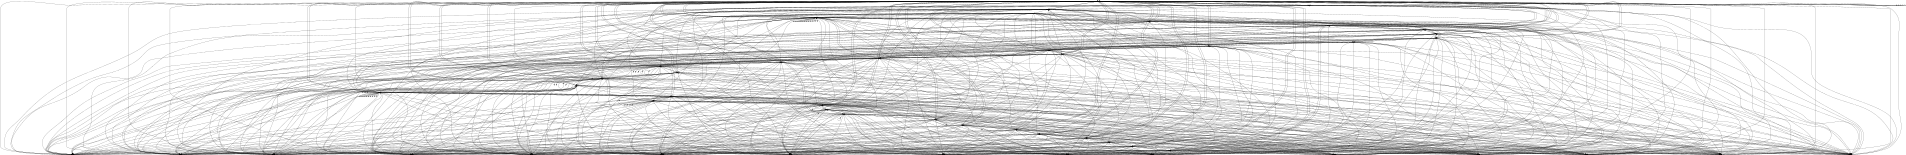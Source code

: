 digraph Infovis {
 size="12.708333333333334,13.73611111111111";
 node [label="", fixedsize=true]
 "n0"[width="0.021636635065078735",height="0.021636635065078735"];
 "n1"[width="0.013891034656100802",height="0.013891034656100802"];
 "n2"[width="0.013891034656100802",height="0.013891034656100802"];
 "n3"[width="0.013888888888888888",height="0.013888888888888888"];
 "n4"[width="0.013889961772494845",height="0.013889961772494845"];
 "n5"[width="0.013888888888888888",height="0.013888888888888888"];
 "n6"[width="0.013888888888888888",height="0.013888888888888888"];
 "n7"[width="0.018946011861165363",height="0.018946011861165363"];
 "n8"[width="0.013888888888888888",height="0.013888888888888888"];
 "n9"[width="0.013889961772494845",height="0.013889961772494845"];
 "n10"[width="0.013888888888888888",height="0.013888888888888888"];
 "n11"[width="0.02180513408448961",height="0.02180513408448961"];
 "n12"[width="0.013888888888888888",height="0.013888888888888888"];
 "n13"[width="0.013888888888888888",height="0.013888888888888888"];
 "n14"[width="0.013888888888888888",height="0.013888888888888888"];
 "n15"[width="0.013889961772494845",height="0.013889961772494845"];
 "n16"[width="0.013888888888888888",height="0.013888888888888888"];
 "n17"[width="0.013888888888888888",height="0.013888888888888888"];
 "n18"[width="0.013889961772494845",height="0.013889961772494845"];
 "n19"[width="0.013889961772494845",height="0.013889961772494845"];
 "n20"[width="0.013889961772494845",height="0.013889961772494845"];
 "n21"[width="0.02053226696120368",height="0.02053226696120368"];
 "n22"[width="0.02109571960237291",height="0.02109571960237291"];
 "n23"[width="0.024448532197210524",height="0.024448532197210524"];
 "n24"[width="0.03030200137032403",height="0.03030200137032403"];
 "n25"[width="0.028087900744544134",height="0.028087900744544134"];
 "n26"[width="0.020779112974802654",height="0.020779112974802654"];
 "n27"[width="0.019482634133762784",height="0.019482634133762784"];
 "n28"[width="0.01917032069630093",height="0.01917032069630093"];
 "n29"[width="0.01870882511138916",height="0.01870882511138916"];
 "n30"[width="0.01946224272251129",height="0.01946224272251129"];
 "n31"[width="0.019002894560496014",height="0.019002894560496014"];
 "n32"[width="0.028931472036573622",height="0.028931472036573622"];
 "n33"[width="0.03139134579234653",height="0.03139134579234653"];
 "n34"[width="0.03307419021924337",height="0.03307419021924337"];
 "n35"[width="0.029134313265482586",height="0.029134313265482586"];
 "n36"[width="0.024576248394118413",height="0.024576248394118413"];
 "n37"[width="0.021306075983577304",height="0.021306075983577304"];
 "n38"[width="0.03197626272837321",height="0.03197626272837321"];
 "n39"[width="0.019685477018356323",height="0.019685477018356323"];
 "n40"[width="0.020385232236650255",height="0.020385232236650255"];
 "n41"[width="0.02018668254216512",height="0.02018668254216512"];
 "n42"[width="0.019105926156044006",height="0.019105926156044006"];
 "n43"[width="0.023654331763585407",height="0.023654331763585407"];
 "n44"[width="0.01877107388443417",height="0.01877107388443417"];
 "n45"[width="0.024121193422211543",height="0.024121193422211543"];
 "n46"[width="0.019508391618728638",height="0.019508391618728638"];
 "n47"[width="0.02267016801569197",height="0.02267016801569197"];
 "n48"[width="0.018637991613811918",height="0.018637991613811918"];
 "n49"[width="0.01879790425300598",height="0.01879790425300598"];
 "n50"[width="0.04222037394841512",height="0.04222037394841512"];
 "n51"[width="0.013888888888888888",height="0.013888888888888888"];
 "n52"[width="0.013888888888888888",height="0.013888888888888888"];
 "n53"[width="0.018612234128846064",height="0.018612234128846064"];
 "n54"[width="0.05123991105291578",height="0.05123991105291578"];
 "n55"[width="0.11248670683966742",height="0.11248670683966742"];
 "n56"[width="0.3173206117418077",height="0.3173206117418077"];
 "n57"[width="0.07384671105278863",height="0.07384671105278863"];
 "n58"[width="0.05486854910850525",height="0.05486854910850525"];
 "n59"[width="0.06295651197433472",height="0.06295651197433472"];
 "n60"[width="0.08741251627604167",height="0.08741251627604167"];
 "n61"[width="0.056248737706078425",height="0.056248737706078425"];
 "n62"[width="0.06780005825890435",height="0.06780005825890435"];
 "n63"[width="0.013889961772494845",height="0.013889961772494845"];
 "n64"[width="0.016722251971562702",height="0.016722251971562702"];
 "n65"[width="0.020341229107644822",height="0.020341229107644822"];
 "n66"[width="0.01949873235490587",height="0.01949873235490587"];
 "n67"[width="0.021007713344362047",height="0.021007713344362047"];
 "n68"[width="0.02037235266632504",height="0.02037235266632504"];
 "n69"[width="0.020688960949579876",height="0.020688960949579876"];
 "n70"[width="0.02227092120382521",height="0.02227092120382521"];
 "n71"[width="0.032674945063061185",height="0.032674945063061185"];
 "n72"[width="0.022258041633499995",height="0.022258041633499995"];
 "n73"[width="0.06339975860383776",height="0.06339975860383776"];
 "n74"[width="0.04991231030888028",height="0.04991231030888028"];
 "n75"[width="0.04497216807471381",height="0.04497216807471381"];
 "n76"[width="0.6944444444444444",height="0.6944444444444444"];
 "n77"[width="0.026645461718241375",height="0.026645461718241375"];
 "n78"[width="0.013889961772494845",height="0.013889961772494845"];
 "n79"[width="0.013889961772494845",height="0.013889961772494845"];
 "n80"[width="0.04041625062624613",height="0.04041625062624613"];
 "n81"[width="0.047749724653032094",height="0.047749724653032094"];
 "n82"[width="0.05361500051286486",height="0.05361500051286486"];
 "n83"[width="0.1069154938062032",height="0.1069154938062032"];
 "n84"[width="0.2653069231245253",height="0.2653069231245253"];
 "n85"[width="0.5379043685065376",height="0.5379043685065376"];
 "n86"[width="0.013888888888888888",height="0.013888888888888888"];
 "n87"[width="0.013889961772494845",height="0.013889961772494845"];
 "n88"[width="0.013889961772494845",height="0.013889961772494845"];
 "n89"[width="0.013889961772494845",height="0.013889961772494845"];
 "n90"[width="0.013889961772494845",height="0.013889961772494845"];
 "n91"[width="0.013889961772494845",height="0.013889961772494845"];
 "n92"[width="0.013889961772494845",height="0.013889961772494845"];
 "n93"[width="0.013889961772494845",height="0.013889961772494845"];
 "n94"[width="0.013889961772494845",height="0.013889961772494845"];
 "n95"[width="0.013889961772494845",height="0.013889961772494845"];
 "n96"[width="0.013889961772494845",height="0.013889961772494845"];
 "n97"[width="0.013889961772494845",height="0.013889961772494845"];
 "n98"[width="0.013889961772494845",height="0.013889961772494845"];
 "n0"->"n1";
 "n0"->"n2";
 "n0"->"n3";
 "n0"->"n4";
 "n0"->"n5";
 "n0"->"n6";
 "n0"->"n7";
 "n0"->"n8";
 "n0"->"n9";
 "n0"->"n10";
 "n0"->"n11";
 "n0"->"n12";
 "n0"->"n13";
 "n0"->"n14";
 "n0"->"n15";
 "n0"->"n16";
 "n0"->"n0";
 "n0"->"n17";
 "n0"->"n18";
 "n0"->"n19";
 "n0"->"n20";
 "n0"->"n21";
 "n0"->"n22";
 "n0"->"n23";
 "n0"->"n24";
 "n0"->"n25";
 "n0"->"n26";
 "n0"->"n27";
 "n0"->"n28";
 "n0"->"n29";
 "n0"->"n30";
 "n0"->"n31";
 "n0"->"n32";
 "n0"->"n33";
 "n0"->"n34";
 "n0"->"n35";
 "n0"->"n36";
 "n0"->"n37";
 "n0"->"n38";
 "n0"->"n39";
 "n0"->"n40";
 "n0"->"n41";
 "n0"->"n42";
 "n0"->"n43";
 "n0"->"n44";
 "n0"->"n45";
 "n0"->"n46";
 "n0"->"n47";
 "n0"->"n48";
 "n0"->"n49";
 "n0"->"n50";
 "n7"->"n1";
 "n7"->"n2";
 "n7"->"n3";
 "n7"->"n4";
 "n7"->"n0";
 "n7"->"n51";
 "n7"->"n52";
 "n7"->"n21";
 "n7"->"n8";
 "n7"->"n9";
 "n7"->"n10";
 "n7"->"n11";
 "n7"->"n12";
 "n7"->"n13";
 "n7"->"n14";
 "n7"->"n15";
 "n7"->"n16";
 "n7"->"n7";
 "n7"->"n17";
 "n11"->"n1";
 "n11"->"n2";
 "n11"->"n53";
 "n11"->"n0";
 "n21"->"n1";
 "n21"->"n2";
 "n21"->"n3";
 "n21"->"n4";
 "n21"->"n7";
 "n21"->"n51";
 "n21"->"n0";
 "n21"->"n52";
 "n21"->"n22";
 "n21"->"n8";
 "n21"->"n9";
 "n21"->"n10";
 "n21"->"n11";
 "n21"->"n12";
 "n21"->"n13";
 "n21"->"n14";
 "n21"->"n15";
 "n21"->"n16";
 "n21"->"n21";
 "n21"->"n17";
 "n21"->"n50";
 "n22"->"n1";
 "n22"->"n2";
 "n22"->"n3";
 "n22"->"n4";
 "n22"->"n21";
 "n22"->"n51";
 "n22"->"n0";
 "n22"->"n52";
 "n22"->"n23";
 "n22"->"n8";
 "n22"->"n9";
 "n22"->"n10";
 "n22"->"n11";
 "n22"->"n12";
 "n22"->"n13";
 "n22"->"n14";
 "n22"->"n15";
 "n22"->"n16";
 "n22"->"n22";
 "n22"->"n17";
 "n22"->"n50";
 "n23"->"n1";
 "n23"->"n2";
 "n23"->"n3";
 "n23"->"n4";
 "n23"->"n22";
 "n23"->"n51";
 "n23"->"n0";
 "n23"->"n52";
 "n23"->"n24";
 "n23"->"n8";
 "n23"->"n9";
 "n23"->"n10";
 "n23"->"n11";
 "n23"->"n12";
 "n23"->"n13";
 "n23"->"n14";
 "n23"->"n15";
 "n23"->"n16";
 "n23"->"n23";
 "n23"->"n17";
 "n23"->"n50";
 "n24"->"n1";
 "n24"->"n2";
 "n24"->"n3";
 "n24"->"n4";
 "n24"->"n23";
 "n24"->"n51";
 "n24"->"n0";
 "n24"->"n52";
 "n24"->"n25";
 "n24"->"n8";
 "n24"->"n9";
 "n24"->"n10";
 "n24"->"n11";
 "n24"->"n12";
 "n24"->"n13";
 "n24"->"n14";
 "n24"->"n15";
 "n24"->"n16";
 "n24"->"n24";
 "n24"->"n17";
 "n24"->"n50";
 "n25"->"n1";
 "n25"->"n2";
 "n25"->"n3";
 "n25"->"n4";
 "n25"->"n24";
 "n25"->"n51";
 "n25"->"n0";
 "n25"->"n52";
 "n25"->"n26";
 "n25"->"n8";
 "n25"->"n9";
 "n25"->"n10";
 "n25"->"n11";
 "n25"->"n12";
 "n25"->"n13";
 "n25"->"n14";
 "n25"->"n15";
 "n25"->"n16";
 "n25"->"n25";
 "n25"->"n17";
 "n25"->"n50";
 "n26"->"n1";
 "n26"->"n2";
 "n26"->"n3";
 "n26"->"n4";
 "n26"->"n25";
 "n26"->"n51";
 "n26"->"n0";
 "n26"->"n52";
 "n26"->"n27";
 "n26"->"n8";
 "n26"->"n9";
 "n26"->"n10";
 "n26"->"n11";
 "n26"->"n12";
 "n26"->"n13";
 "n26"->"n14";
 "n26"->"n15";
 "n26"->"n16";
 "n26"->"n26";
 "n26"->"n17";
 "n26"->"n50";
 "n27"->"n1";
 "n27"->"n2";
 "n27"->"n3";
 "n27"->"n4";
 "n27"->"n26";
 "n27"->"n51";
 "n27"->"n0";
 "n27"->"n52";
 "n27"->"n28";
 "n27"->"n8";
 "n27"->"n9";
 "n27"->"n10";
 "n27"->"n11";
 "n27"->"n12";
 "n27"->"n13";
 "n27"->"n14";
 "n27"->"n15";
 "n27"->"n16";
 "n27"->"n27";
 "n27"->"n17";
 "n27"->"n50";
 "n27"->"n54";
 "n28"->"n1";
 "n28"->"n2";
 "n28"->"n3";
 "n28"->"n4";
 "n28"->"n27";
 "n28"->"n51";
 "n28"->"n0";
 "n28"->"n52";
 "n28"->"n29";
 "n28"->"n8";
 "n28"->"n9";
 "n28"->"n10";
 "n28"->"n11";
 "n28"->"n12";
 "n28"->"n13";
 "n28"->"n14";
 "n28"->"n15";
 "n28"->"n16";
 "n28"->"n28";
 "n28"->"n17";
 "n28"->"n50";
 "n28"->"n55";
 "n29"->"n1";
 "n29"->"n2";
 "n29"->"n3";
 "n29"->"n4";
 "n29"->"n28";
 "n29"->"n51";
 "n29"->"n0";
 "n29"->"n52";
 "n29"->"n30";
 "n29"->"n8";
 "n29"->"n9";
 "n29"->"n10";
 "n29"->"n11";
 "n29"->"n12";
 "n29"->"n13";
 "n29"->"n14";
 "n29"->"n15";
 "n29"->"n16";
 "n29"->"n29";
 "n29"->"n17";
 "n29"->"n50";
 "n29"->"n56";
 "n30"->"n1";
 "n30"->"n2";
 "n30"->"n3";
 "n30"->"n4";
 "n30"->"n29";
 "n30"->"n51";
 "n30"->"n0";
 "n30"->"n52";
 "n30"->"n31";
 "n30"->"n8";
 "n30"->"n9";
 "n30"->"n10";
 "n30"->"n11";
 "n30"->"n12";
 "n30"->"n13";
 "n30"->"n14";
 "n30"->"n15";
 "n30"->"n16";
 "n30"->"n30";
 "n30"->"n17";
 "n30"->"n50";
 "n30"->"n57";
 "n31"->"n1";
 "n31"->"n2";
 "n31"->"n3";
 "n31"->"n4";
 "n31"->"n30";
 "n31"->"n51";
 "n31"->"n0";
 "n31"->"n52";
 "n31"->"n32";
 "n31"->"n8";
 "n31"->"n9";
 "n31"->"n10";
 "n31"->"n11";
 "n31"->"n12";
 "n31"->"n13";
 "n31"->"n14";
 "n31"->"n15";
 "n31"->"n16";
 "n31"->"n31";
 "n31"->"n17";
 "n31"->"n50";
 "n31"->"n58";
 "n32"->"n1";
 "n32"->"n2";
 "n32"->"n3";
 "n32"->"n4";
 "n32"->"n31";
 "n32"->"n51";
 "n32"->"n0";
 "n32"->"n52";
 "n32"->"n33";
 "n32"->"n8";
 "n32"->"n9";
 "n32"->"n10";
 "n32"->"n11";
 "n32"->"n12";
 "n32"->"n13";
 "n32"->"n14";
 "n32"->"n15";
 "n32"->"n16";
 "n32"->"n32";
 "n32"->"n17";
 "n32"->"n50";
 "n32"->"n59";
 "n32"->"n60";
 "n32"->"n61";
 "n32"->"n62";
 "n33"->"n1";
 "n33"->"n2";
 "n33"->"n3";
 "n33"->"n4";
 "n33"->"n32";
 "n33"->"n51";
 "n33"->"n0";
 "n33"->"n52";
 "n33"->"n34";
 "n33"->"n8";
 "n33"->"n9";
 "n33"->"n10";
 "n33"->"n11";
 "n33"->"n12";
 "n33"->"n13";
 "n33"->"n14";
 "n33"->"n15";
 "n33"->"n16";
 "n33"->"n33";
 "n33"->"n17";
 "n33"->"n50";
 "n33"->"n63";
 "n34"->"n1";
 "n34"->"n2";
 "n34"->"n3";
 "n34"->"n4";
 "n34"->"n33";
 "n34"->"n51";
 "n34"->"n0";
 "n34"->"n52";
 "n34"->"n35";
 "n34"->"n8";
 "n34"->"n9";
 "n34"->"n10";
 "n34"->"n11";
 "n34"->"n12";
 "n34"->"n13";
 "n34"->"n14";
 "n34"->"n15";
 "n34"->"n16";
 "n34"->"n34";
 "n34"->"n17";
 "n34"->"n50";
 "n34"->"n64";
 "n34"->"n65";
 "n34"->"n66";
 "n34"->"n67";
 "n34"->"n68";
 "n34"->"n69";
 "n34"->"n70";
 "n34"->"n71";
 "n34"->"n72";
 "n35"->"n1";
 "n35"->"n2";
 "n35"->"n3";
 "n35"->"n4";
 "n35"->"n34";
 "n35"->"n51";
 "n35"->"n0";
 "n35"->"n52";
 "n35"->"n36";
 "n35"->"n8";
 "n35"->"n9";
 "n35"->"n10";
 "n35"->"n11";
 "n35"->"n12";
 "n35"->"n13";
 "n35"->"n14";
 "n35"->"n15";
 "n35"->"n16";
 "n35"->"n35";
 "n35"->"n17";
 "n35"->"n50";
 "n35"->"n73";
 "n35"->"n74";
 "n35"->"n75";
 "n36"->"n1";
 "n36"->"n2";
 "n36"->"n3";
 "n36"->"n4";
 "n36"->"n35";
 "n36"->"n51";
 "n36"->"n0";
 "n36"->"n52";
 "n36"->"n37";
 "n36"->"n8";
 "n36"->"n9";
 "n36"->"n10";
 "n36"->"n11";
 "n36"->"n12";
 "n36"->"n13";
 "n36"->"n14";
 "n36"->"n15";
 "n36"->"n16";
 "n36"->"n36";
 "n36"->"n17";
 "n36"->"n50";
 "n36"->"n76";
 "n36"->"n77";
 "n36"->"n78";
 "n36"->"n79";
 "n37"->"n1";
 "n37"->"n2";
 "n37"->"n3";
 "n37"->"n4";
 "n37"->"n36";
 "n37"->"n51";
 "n37"->"n0";
 "n37"->"n52";
 "n37"->"n38";
 "n37"->"n8";
 "n37"->"n9";
 "n37"->"n10";
 "n37"->"n11";
 "n37"->"n12";
 "n37"->"n13";
 "n37"->"n14";
 "n37"->"n15";
 "n37"->"n16";
 "n37"->"n37";
 "n37"->"n17";
 "n37"->"n80";
 "n38"->"n1";
 "n38"->"n2";
 "n38"->"n3";
 "n38"->"n4";
 "n38"->"n37";
 "n38"->"n51";
 "n38"->"n0";
 "n38"->"n52";
 "n38"->"n39";
 "n38"->"n8";
 "n38"->"n9";
 "n38"->"n10";
 "n38"->"n11";
 "n38"->"n12";
 "n38"->"n13";
 "n38"->"n14";
 "n38"->"n15";
 "n38"->"n16";
 "n38"->"n38";
 "n38"->"n17";
 "n38"->"n50";
 "n38"->"n81";
 "n38"->"n82";
 "n38"->"n83";
 "n38"->"n84";
 "n38"->"n85";
 "n39"->"n1";
 "n39"->"n2";
 "n39"->"n3";
 "n39"->"n4";
 "n39"->"n38";
 "n39"->"n51";
 "n39"->"n0";
 "n39"->"n52";
 "n39"->"n40";
 "n39"->"n8";
 "n39"->"n9";
 "n39"->"n10";
 "n39"->"n11";
 "n39"->"n12";
 "n39"->"n13";
 "n39"->"n14";
 "n39"->"n15";
 "n39"->"n16";
 "n39"->"n39";
 "n39"->"n17";
 "n40"->"n1";
 "n40"->"n2";
 "n40"->"n3";
 "n40"->"n4";
 "n40"->"n39";
 "n40"->"n51";
 "n40"->"n0";
 "n40"->"n52";
 "n40"->"n41";
 "n40"->"n8";
 "n40"->"n9";
 "n40"->"n10";
 "n40"->"n11";
 "n40"->"n12";
 "n40"->"n13";
 "n40"->"n14";
 "n40"->"n15";
 "n40"->"n16";
 "n40"->"n40";
 "n40"->"n17";
 "n41"->"n1";
 "n41"->"n2";
 "n41"->"n3";
 "n41"->"n4";
 "n41"->"n40";
 "n41"->"n51";
 "n41"->"n0";
 "n41"->"n52";
 "n41"->"n42";
 "n41"->"n8";
 "n41"->"n9";
 "n41"->"n10";
 "n41"->"n11";
 "n41"->"n12";
 "n41"->"n13";
 "n41"->"n14";
 "n41"->"n15";
 "n41"->"n16";
 "n41"->"n41";
 "n41"->"n17";
 "n42"->"n1";
 "n42"->"n2";
 "n42"->"n3";
 "n42"->"n4";
 "n42"->"n41";
 "n42"->"n51";
 "n42"->"n0";
 "n42"->"n52";
 "n42"->"n43";
 "n42"->"n8";
 "n42"->"n9";
 "n42"->"n10";
 "n42"->"n11";
 "n42"->"n12";
 "n42"->"n13";
 "n42"->"n14";
 "n42"->"n15";
 "n42"->"n16";
 "n42"->"n42";
 "n42"->"n17";
 "n43"->"n1";
 "n43"->"n2";
 "n43"->"n3";
 "n43"->"n4";
 "n43"->"n42";
 "n43"->"n51";
 "n43"->"n0";
 "n43"->"n52";
 "n43"->"n44";
 "n43"->"n8";
 "n43"->"n9";
 "n43"->"n10";
 "n43"->"n11";
 "n43"->"n12";
 "n43"->"n13";
 "n43"->"n14";
 "n43"->"n15";
 "n43"->"n16";
 "n43"->"n43";
 "n43"->"n17";
 "n44"->"n1";
 "n44"->"n2";
 "n44"->"n3";
 "n44"->"n4";
 "n44"->"n43";
 "n44"->"n51";
 "n44"->"n0";
 "n44"->"n52";
 "n44"->"n45";
 "n44"->"n8";
 "n44"->"n9";
 "n44"->"n10";
 "n44"->"n11";
 "n44"->"n12";
 "n44"->"n13";
 "n44"->"n14";
 "n44"->"n15";
 "n44"->"n16";
 "n44"->"n44";
 "n44"->"n17";
 "n45"->"n1";
 "n45"->"n2";
 "n45"->"n3";
 "n45"->"n4";
 "n45"->"n44";
 "n45"->"n51";
 "n45"->"n0";
 "n45"->"n52";
 "n45"->"n46";
 "n45"->"n8";
 "n45"->"n9";
 "n45"->"n10";
 "n45"->"n11";
 "n45"->"n12";
 "n45"->"n13";
 "n45"->"n14";
 "n45"->"n15";
 "n45"->"n16";
 "n45"->"n45";
 "n45"->"n17";
 "n46"->"n1";
 "n46"->"n2";
 "n46"->"n3";
 "n46"->"n4";
 "n46"->"n45";
 "n46"->"n51";
 "n46"->"n0";
 "n46"->"n52";
 "n46"->"n47";
 "n46"->"n8";
 "n46"->"n9";
 "n46"->"n10";
 "n46"->"n11";
 "n46"->"n12";
 "n46"->"n13";
 "n46"->"n14";
 "n46"->"n15";
 "n46"->"n16";
 "n46"->"n46";
 "n46"->"n17";
 "n47"->"n1";
 "n47"->"n2";
 "n47"->"n3";
 "n47"->"n4";
 "n47"->"n46";
 "n47"->"n51";
 "n47"->"n0";
 "n47"->"n52";
 "n47"->"n48";
 "n47"->"n8";
 "n47"->"n9";
 "n47"->"n10";
 "n47"->"n11";
 "n47"->"n12";
 "n47"->"n13";
 "n47"->"n14";
 "n47"->"n15";
 "n47"->"n16";
 "n47"->"n47";
 "n47"->"n17";
 "n47"->"n50";
 "n48"->"n1";
 "n48"->"n2";
 "n48"->"n3";
 "n48"->"n4";
 "n48"->"n47";
 "n48"->"n51";
 "n48"->"n0";
 "n48"->"n52";
 "n48"->"n49";
 "n48"->"n8";
 "n48"->"n9";
 "n48"->"n10";
 "n48"->"n11";
 "n48"->"n12";
 "n48"->"n13";
 "n48"->"n14";
 "n48"->"n15";
 "n48"->"n16";
 "n48"->"n48";
 "n48"->"n17";
 "n49"->"n1";
 "n49"->"n2";
 "n49"->"n3";
 "n49"->"n4";
 "n49"->"n48";
 "n49"->"n51";
 "n49"->"n0";
 "n49"->"n52";
 "n49"->"n50";
 "n49"->"n8";
 "n49"->"n9";
 "n49"->"n10";
 "n49"->"n11";
 "n49"->"n12";
 "n49"->"n13";
 "n49"->"n14";
 "n49"->"n15";
 "n49"->"n16";
 "n49"->"n49";
 "n49"->"n17";
 "n50"->"n1";
 "n50"->"n2";
 "n50"->"n3";
 "n50"->"n4";
 "n50"->"n49";
 "n50"->"n51";
 "n50"->"n0";
 "n50"->"n52";
 "n50"->"n86";
 "n50"->"n9";
 "n50"->"n10";
 "n50"->"n11";
 "n50"->"n12";
 "n50"->"n13";
 "n50"->"n14";
 "n50"->"n15";
 "n50"->"n16";
 "n50"->"n50";
 "n50"->"n17";
 "n50"->"n87";
 "n50"->"n88";
 "n50"->"n89";
 "n50"->"n90";
 "n50"->"n91";
 "n50"->"n92";
 "n50"->"n93";
 "n50"->"n94";
 "n50"->"n95";
 "n50"->"n96";
 "n50"->"n97";
 "n50"->"n98";
 "n53"->"n1";
 "n53"->"n2";
 "n53"->"n7";
 "n53"->"n21";
 "n53"->"n22";
 "n53"->"n23";
 "n53"->"n24";
 "n53"->"n25";
 "n53"->"n26";
 "n53"->"n27";
 "n53"->"n28";
 "n53"->"n29";
 "n53"->"n30";
 "n53"->"n31";
 "n53"->"n32";
 "n53"->"n33";
 "n53"->"n34";
 "n53"->"n35";
 "n53"->"n36";
 "n53"->"n37";
 "n53"->"n38";
 "n53"->"n39";
 "n53"->"n40";
 "n53"->"n41";
 "n53"->"n42";
 "n53"->"n43";
 "n53"->"n44";
 "n53"->"n45";
 "n53"->"n46";
 "n53"->"n47";
 "n53"->"n48";
 "n53"->"n49";
 "n53"->"n50";
}

